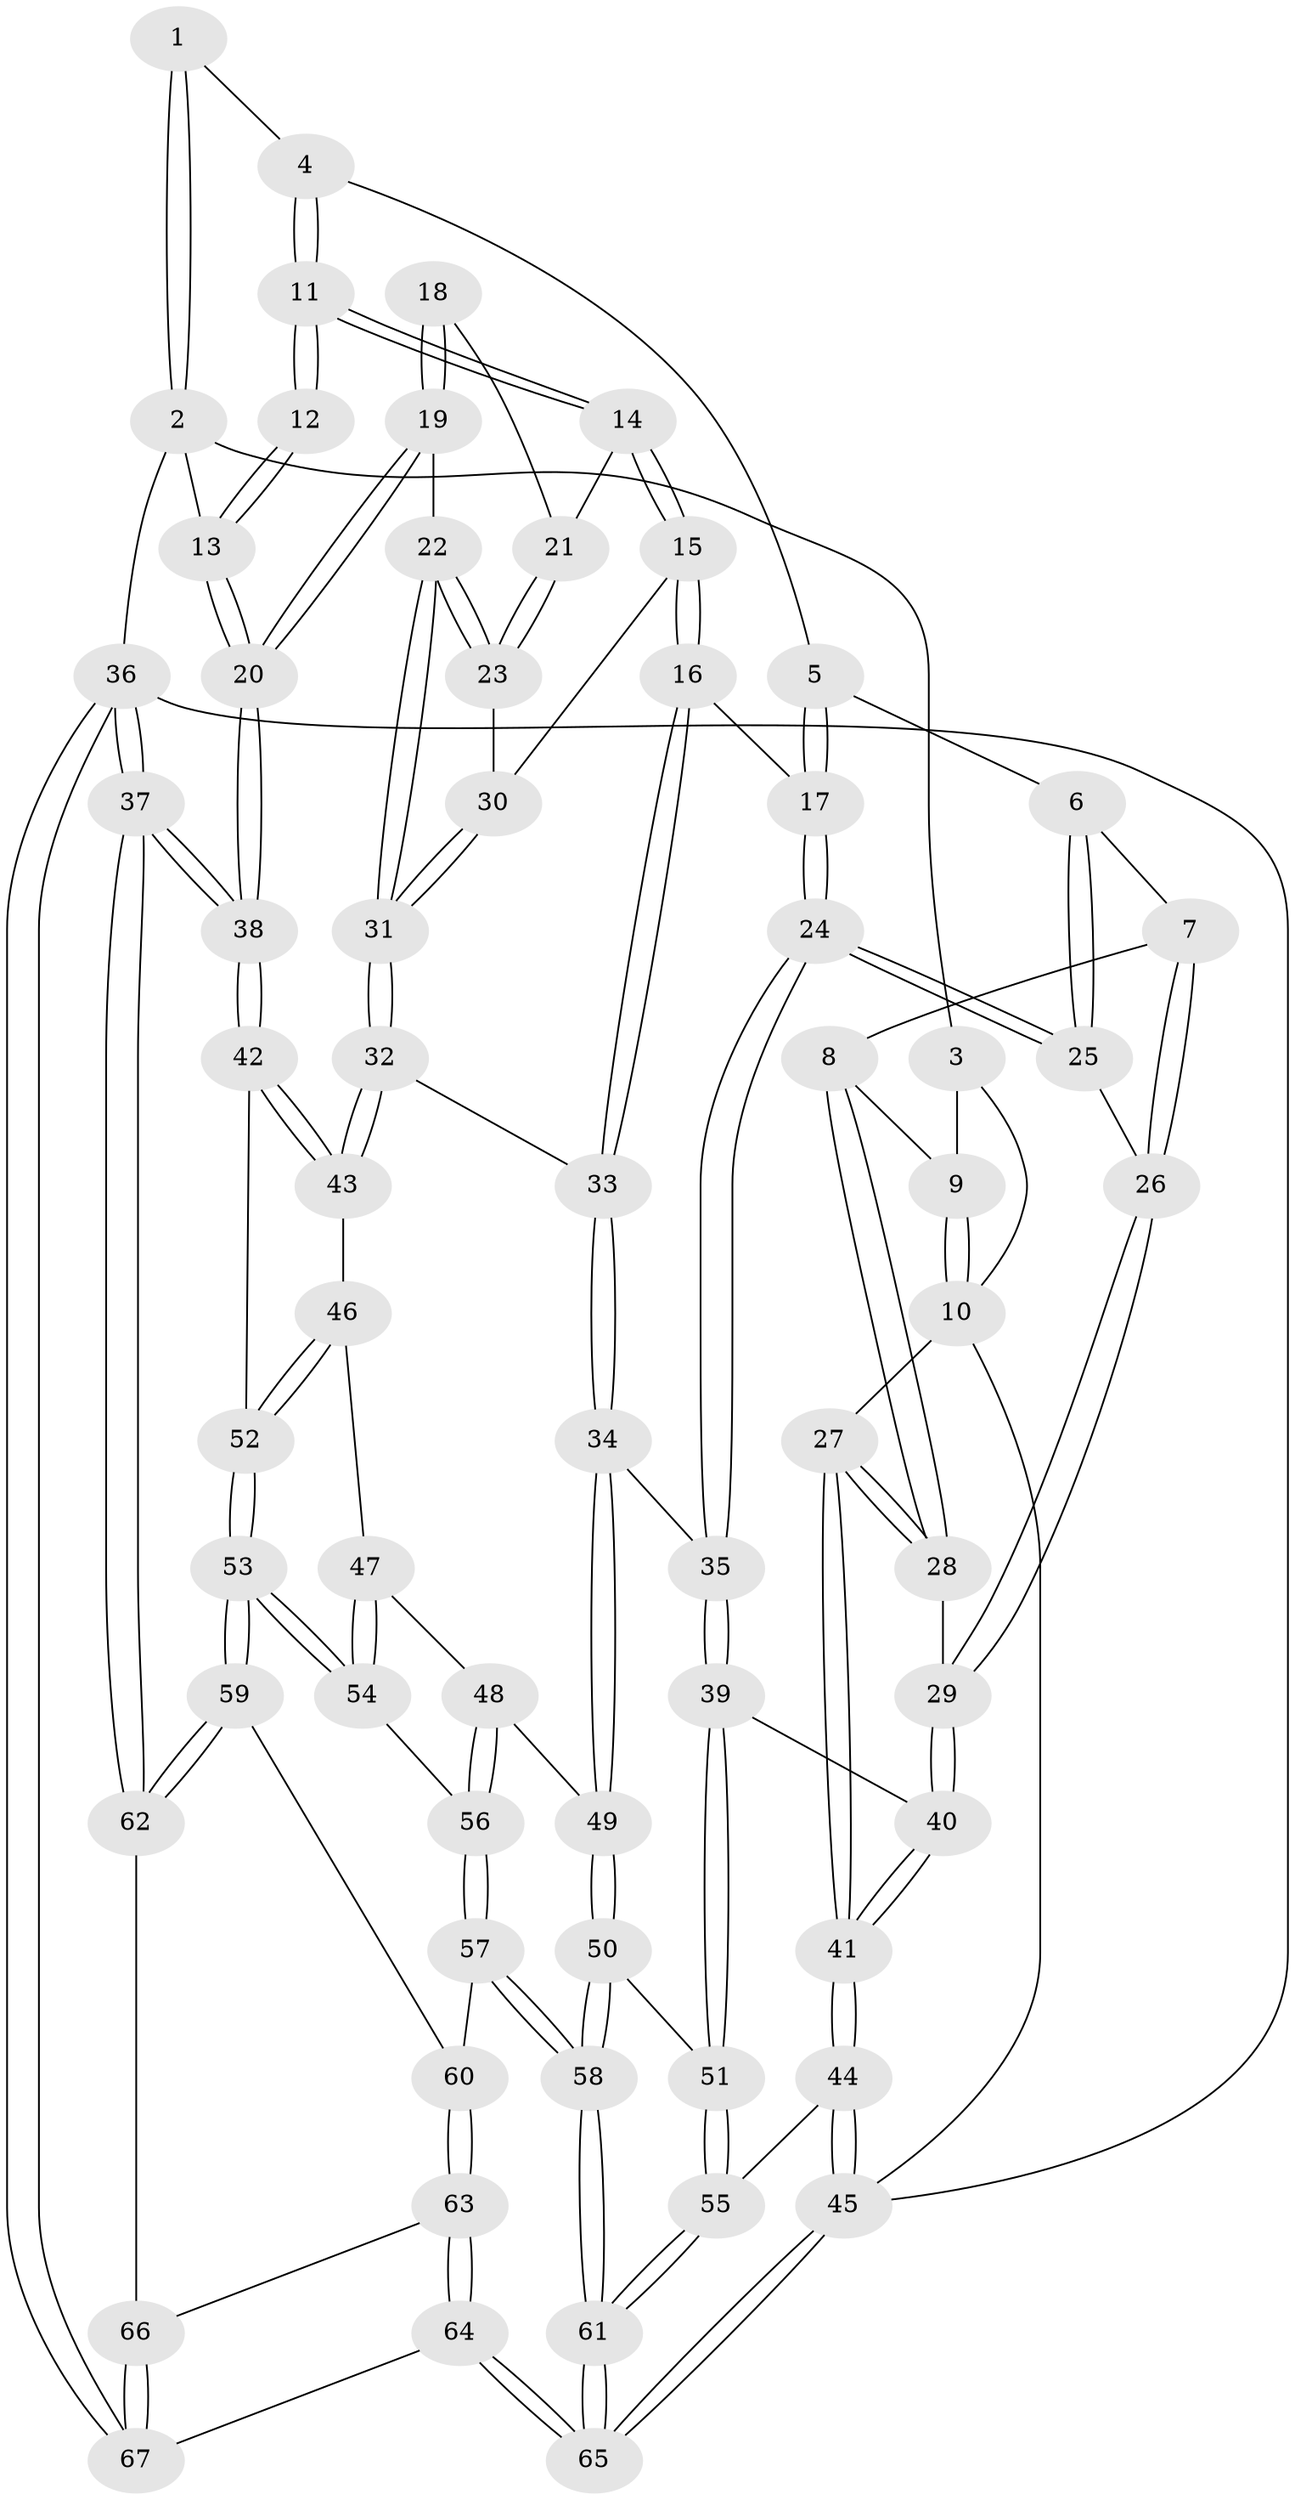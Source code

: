 // coarse degree distribution, {3: 0.20512820512820512, 6: 0.1282051282051282, 4: 0.46153846153846156, 5: 0.20512820512820512}
// Generated by graph-tools (version 1.1) at 2025/52/02/27/25 19:52:42]
// undirected, 67 vertices, 164 edges
graph export_dot {
graph [start="1"]
  node [color=gray90,style=filled];
  1 [pos="+0.4997914425934893+0"];
  2 [pos="+1+0"];
  3 [pos="+0.36525660378243846+0"];
  4 [pos="+0.5118079504774591+0"];
  5 [pos="+0.45872357415210996+0.19152832179197543"];
  6 [pos="+0.4166470172027513+0.22751532706489438"];
  7 [pos="+0.22139862341717617+0.14833744500145218"];
  8 [pos="+0.2208049759228812+0.147927579773654"];
  9 [pos="+0.32009868018770304+0"];
  10 [pos="+0+0.16395075018877917"];
  11 [pos="+0.6674321823628465+0.14549567975607594"];
  12 [pos="+0.8323146927445022+0.11630289085596002"];
  13 [pos="+1+0"];
  14 [pos="+0.6598663974379295+0.23243914482370154"];
  15 [pos="+0.650940055089537+0.2702239766263851"];
  16 [pos="+0.6310837358960271+0.28751168297384794"];
  17 [pos="+0.6106606984309207+0.29536851446847956"];
  18 [pos="+0.8558965339376101+0.2267326663455467"];
  19 [pos="+1+0.3385337294792123"];
  20 [pos="+1+0.35157721332756"];
  21 [pos="+0.8445470968271446+0.2339193232230916"];
  22 [pos="+0.8445786375779428+0.35748889019720137"];
  23 [pos="+0.8012807034300461+0.32630329538025454"];
  24 [pos="+0.47244614025707937+0.3943078581480698"];
  25 [pos="+0.4431338389444693+0.3882495660415251"];
  26 [pos="+0.4209787810039093+0.3921489922762373"];
  27 [pos="+0+0.31626424157223576"];
  28 [pos="+0.06468090917870223+0.27734099240280835"];
  29 [pos="+0.3393220153673046+0.43368891197530157"];
  30 [pos="+0.6814188509591782+0.2881168026671982"];
  31 [pos="+0.7818560182536519+0.4792250201001701"];
  32 [pos="+0.7767087903127796+0.5132969958025707"];
  33 [pos="+0.6784031598534934+0.487360513695133"];
  34 [pos="+0.556082919291084+0.5475382011074613"];
  35 [pos="+0.5375672993833426+0.5367957406460946"];
  36 [pos="+1+1"];
  37 [pos="+1+0.7637720101909099"];
  38 [pos="+1+0.5359419921621021"];
  39 [pos="+0.3927851116540071+0.6292718762482916"];
  40 [pos="+0.3008224847781531+0.5479277936204633"];
  41 [pos="+0+0.6770239300899084"];
  42 [pos="+0.9057861566348766+0.5609175260587561"];
  43 [pos="+0.79493492478677+0.5398328665454664"];
  44 [pos="+0+0.7005665070876964"];
  45 [pos="+0+1"];
  46 [pos="+0.7769979610947325+0.5684096755175938"];
  47 [pos="+0.7506227370965471+0.5938249850805106"];
  48 [pos="+0.6116071368773294+0.6507258443021072"];
  49 [pos="+0.598720403814548+0.6426798535766748"];
  50 [pos="+0.5004345509749419+0.7192169707195718"];
  51 [pos="+0.39806950981586353+0.7058346077653863"];
  52 [pos="+0.8176237334031495+0.7555127682183863"];
  53 [pos="+0.8147755124619596+0.7721840216825139"];
  54 [pos="+0.7403760532206355+0.7228912931069769"];
  55 [pos="+0.3651144561228053+0.7542055114519101"];
  56 [pos="+0.6447389946824931+0.713179377201847"];
  57 [pos="+0.6132160135308995+0.860515878834051"];
  58 [pos="+0.5639880695430939+0.8685337101870515"];
  59 [pos="+0.820399891128595+0.7841931119294133"];
  60 [pos="+0.6190465749741819+0.8632840514641901"];
  61 [pos="+0.40886712093311006+0.9686231949758833"];
  62 [pos="+0.8936865196464842+0.8429907989312733"];
  63 [pos="+0.6486848858049666+0.8986401995230284"];
  64 [pos="+0.7652488791444977+1"];
  65 [pos="+0.28291931916247126+1"];
  66 [pos="+0.8562974297659267+0.9121993179020302"];
  67 [pos="+0.7874392817864009+1"];
  1 -- 2;
  1 -- 2;
  1 -- 4;
  2 -- 3;
  2 -- 13;
  2 -- 36;
  3 -- 9;
  3 -- 10;
  4 -- 5;
  4 -- 11;
  4 -- 11;
  5 -- 6;
  5 -- 17;
  5 -- 17;
  6 -- 7;
  6 -- 25;
  6 -- 25;
  7 -- 8;
  7 -- 26;
  7 -- 26;
  8 -- 9;
  8 -- 28;
  8 -- 28;
  9 -- 10;
  9 -- 10;
  10 -- 27;
  10 -- 45;
  11 -- 12;
  11 -- 12;
  11 -- 14;
  11 -- 14;
  12 -- 13;
  12 -- 13;
  13 -- 20;
  13 -- 20;
  14 -- 15;
  14 -- 15;
  14 -- 21;
  15 -- 16;
  15 -- 16;
  15 -- 30;
  16 -- 17;
  16 -- 33;
  16 -- 33;
  17 -- 24;
  17 -- 24;
  18 -- 19;
  18 -- 19;
  18 -- 21;
  19 -- 20;
  19 -- 20;
  19 -- 22;
  20 -- 38;
  20 -- 38;
  21 -- 23;
  21 -- 23;
  22 -- 23;
  22 -- 23;
  22 -- 31;
  22 -- 31;
  23 -- 30;
  24 -- 25;
  24 -- 25;
  24 -- 35;
  24 -- 35;
  25 -- 26;
  26 -- 29;
  26 -- 29;
  27 -- 28;
  27 -- 28;
  27 -- 41;
  27 -- 41;
  28 -- 29;
  29 -- 40;
  29 -- 40;
  30 -- 31;
  30 -- 31;
  31 -- 32;
  31 -- 32;
  32 -- 33;
  32 -- 43;
  32 -- 43;
  33 -- 34;
  33 -- 34;
  34 -- 35;
  34 -- 49;
  34 -- 49;
  35 -- 39;
  35 -- 39;
  36 -- 37;
  36 -- 37;
  36 -- 67;
  36 -- 67;
  36 -- 45;
  37 -- 38;
  37 -- 38;
  37 -- 62;
  37 -- 62;
  38 -- 42;
  38 -- 42;
  39 -- 40;
  39 -- 51;
  39 -- 51;
  40 -- 41;
  40 -- 41;
  41 -- 44;
  41 -- 44;
  42 -- 43;
  42 -- 43;
  42 -- 52;
  43 -- 46;
  44 -- 45;
  44 -- 45;
  44 -- 55;
  45 -- 65;
  45 -- 65;
  46 -- 47;
  46 -- 52;
  46 -- 52;
  47 -- 48;
  47 -- 54;
  47 -- 54;
  48 -- 49;
  48 -- 56;
  48 -- 56;
  49 -- 50;
  49 -- 50;
  50 -- 51;
  50 -- 58;
  50 -- 58;
  51 -- 55;
  51 -- 55;
  52 -- 53;
  52 -- 53;
  53 -- 54;
  53 -- 54;
  53 -- 59;
  53 -- 59;
  54 -- 56;
  55 -- 61;
  55 -- 61;
  56 -- 57;
  56 -- 57;
  57 -- 58;
  57 -- 58;
  57 -- 60;
  58 -- 61;
  58 -- 61;
  59 -- 60;
  59 -- 62;
  59 -- 62;
  60 -- 63;
  60 -- 63;
  61 -- 65;
  61 -- 65;
  62 -- 66;
  63 -- 64;
  63 -- 64;
  63 -- 66;
  64 -- 65;
  64 -- 65;
  64 -- 67;
  66 -- 67;
  66 -- 67;
}
